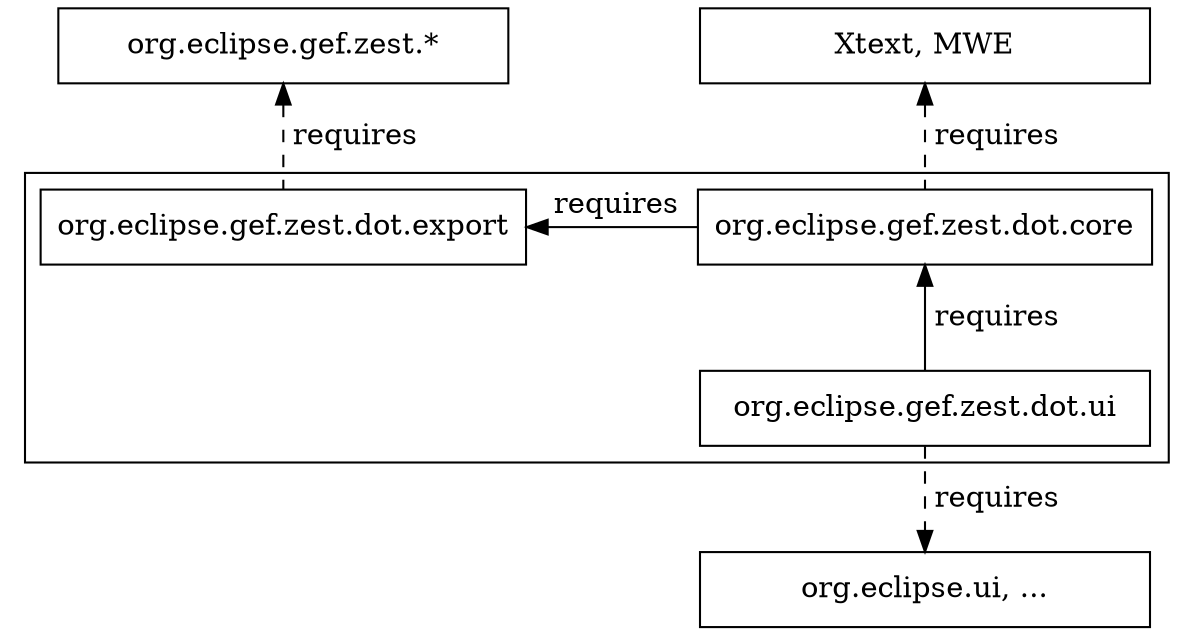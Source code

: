 /*******************************************************************************
 * Copyright (c) 2009 Fabian Steeg. All rights reserved. This program and the
 * accompanying materials are made available under the terms of the Eclipse
 * Public License v1.0 which accompanies this distribution, and is available at
 * http://www.eclipse.org/legal/epl-v10.html
 * <p/>
 * Contributors: Fabian Steeg - initial API and implementation; see bug 277380
 *******************************************************************************/
digraph dependencies{
	//rankdir=TD
	node[shape=box width=3]
	edge[]
	zest[label="org.eclipse.gef.zest.*"]
	xtext[label="Xtext, MWE"]
	ui[label="org.eclipse.ui, ..."]
	subgraph cluster_0{
		//label="dot4zest"
		import[label="org.eclipse.gef.zest.dot.core"]
		export[label="org.eclipse.gef.zest.dot.export"]
		dotui[label="org.eclipse.gef.zest.dot.ui"]
	}
	zest->export[label=" requires" dir=back style=dashed]
	export->import[label=" requires" dir=back constraint=false]
	xtext->import[label=" requires" dir=back style=dashed]
	import->dotui[label=" requires" dir=back]
	dotui->ui[label=" requires" style=dashed]
}